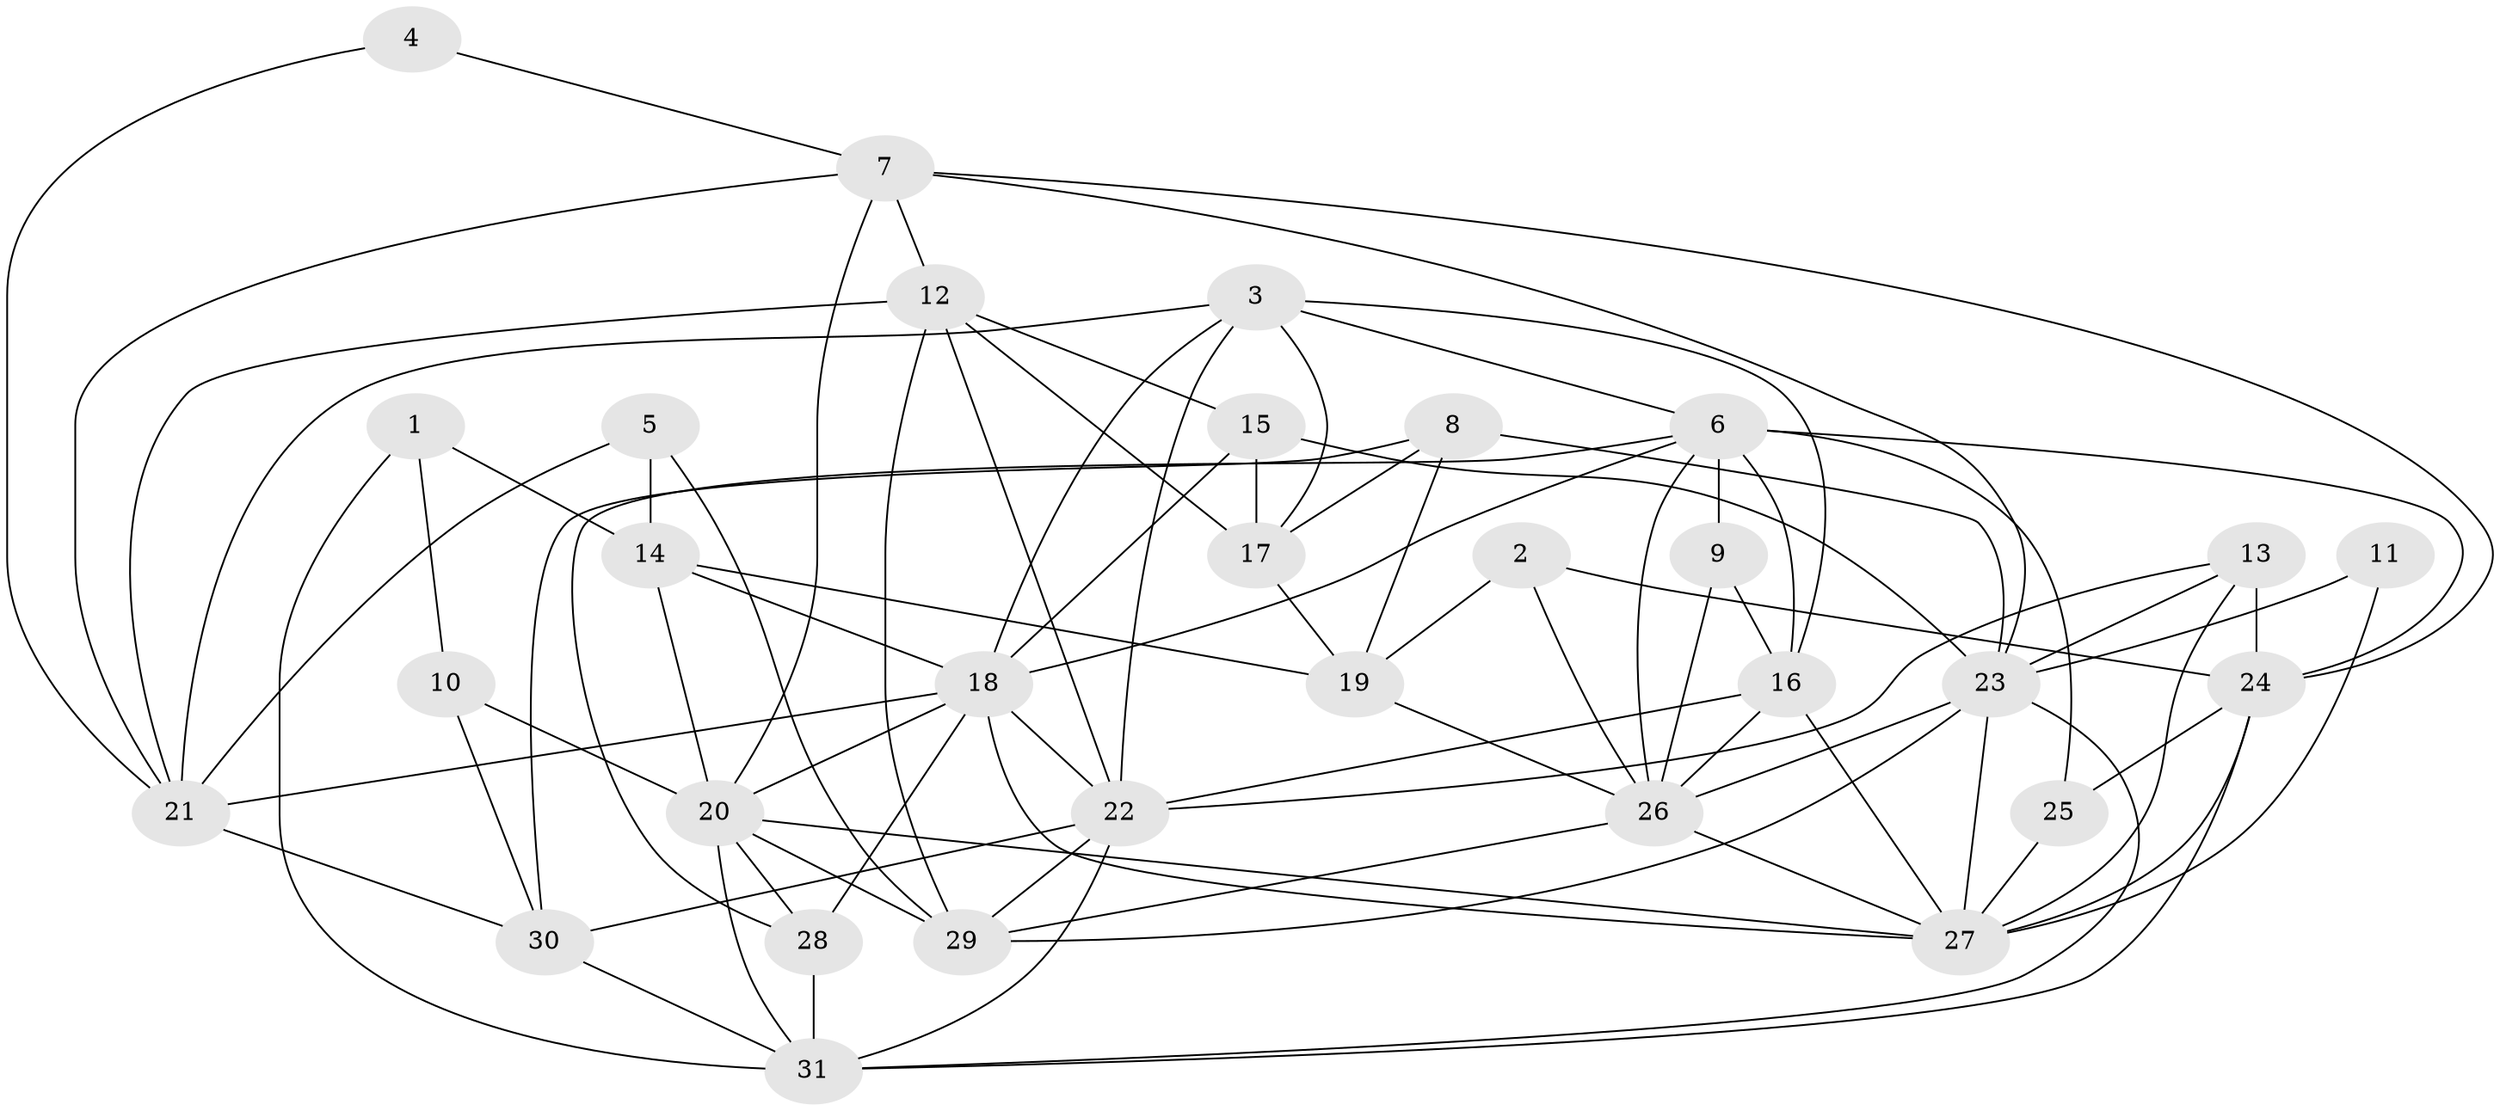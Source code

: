 // original degree distribution, {5: 0.21311475409836064, 4: 0.2786885245901639, 3: 0.2459016393442623, 6: 0.09836065573770492, 2: 0.13114754098360656, 7: 0.03278688524590164}
// Generated by graph-tools (version 1.1) at 2025/50/03/09/25 03:50:12]
// undirected, 31 vertices, 84 edges
graph export_dot {
graph [start="1"]
  node [color=gray90,style=filled];
  1;
  2;
  3;
  4;
  5;
  6;
  7;
  8;
  9;
  10;
  11;
  12;
  13;
  14;
  15;
  16;
  17;
  18;
  19;
  20;
  21;
  22;
  23;
  24;
  25;
  26;
  27;
  28;
  29;
  30;
  31;
  1 -- 10 [weight=1.0];
  1 -- 14 [weight=1.0];
  1 -- 31 [weight=1.0];
  2 -- 19 [weight=1.0];
  2 -- 24 [weight=1.0];
  2 -- 26 [weight=1.0];
  3 -- 6 [weight=1.0];
  3 -- 16 [weight=1.0];
  3 -- 17 [weight=1.0];
  3 -- 18 [weight=1.0];
  3 -- 21 [weight=1.0];
  3 -- 22 [weight=1.0];
  4 -- 7 [weight=1.0];
  4 -- 21 [weight=1.0];
  5 -- 14 [weight=1.0];
  5 -- 21 [weight=1.0];
  5 -- 29 [weight=1.0];
  6 -- 9 [weight=1.0];
  6 -- 16 [weight=1.0];
  6 -- 18 [weight=1.0];
  6 -- 24 [weight=1.0];
  6 -- 25 [weight=2.0];
  6 -- 26 [weight=1.0];
  6 -- 28 [weight=1.0];
  7 -- 12 [weight=1.0];
  7 -- 20 [weight=1.0];
  7 -- 21 [weight=1.0];
  7 -- 23 [weight=1.0];
  7 -- 24 [weight=1.0];
  8 -- 17 [weight=1.0];
  8 -- 19 [weight=1.0];
  8 -- 23 [weight=1.0];
  8 -- 30 [weight=1.0];
  9 -- 16 [weight=2.0];
  9 -- 26 [weight=1.0];
  10 -- 20 [weight=1.0];
  10 -- 30 [weight=1.0];
  11 -- 23 [weight=1.0];
  11 -- 27 [weight=1.0];
  12 -- 15 [weight=1.0];
  12 -- 17 [weight=1.0];
  12 -- 21 [weight=1.0];
  12 -- 22 [weight=1.0];
  12 -- 29 [weight=1.0];
  13 -- 22 [weight=1.0];
  13 -- 23 [weight=1.0];
  13 -- 24 [weight=1.0];
  13 -- 27 [weight=2.0];
  14 -- 18 [weight=1.0];
  14 -- 19 [weight=1.0];
  14 -- 20 [weight=1.0];
  15 -- 17 [weight=1.0];
  15 -- 18 [weight=1.0];
  15 -- 23 [weight=1.0];
  16 -- 22 [weight=1.0];
  16 -- 26 [weight=1.0];
  16 -- 27 [weight=1.0];
  17 -- 19 [weight=1.0];
  18 -- 20 [weight=1.0];
  18 -- 21 [weight=2.0];
  18 -- 22 [weight=1.0];
  18 -- 27 [weight=2.0];
  18 -- 28 [weight=1.0];
  19 -- 26 [weight=1.0];
  20 -- 27 [weight=1.0];
  20 -- 28 [weight=1.0];
  20 -- 29 [weight=1.0];
  20 -- 31 [weight=1.0];
  21 -- 30 [weight=1.0];
  22 -- 29 [weight=1.0];
  22 -- 30 [weight=1.0];
  22 -- 31 [weight=1.0];
  23 -- 26 [weight=1.0];
  23 -- 27 [weight=1.0];
  23 -- 29 [weight=1.0];
  23 -- 31 [weight=1.0];
  24 -- 25 [weight=1.0];
  24 -- 27 [weight=1.0];
  24 -- 31 [weight=1.0];
  25 -- 27 [weight=1.0];
  26 -- 27 [weight=1.0];
  26 -- 29 [weight=1.0];
  28 -- 31 [weight=1.0];
  30 -- 31 [weight=1.0];
}
